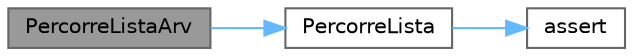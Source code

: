 digraph "PercorreListaArv"
{
 // LATEX_PDF_SIZE
  bgcolor="transparent";
  edge [fontname=Helvetica,fontsize=10,labelfontname=Helvetica,labelfontsize=10];
  node [fontname=Helvetica,fontsize=10,shape=box,height=0.2,width=0.4];
  rankdir="LR";
  Node1 [label="PercorreListaArv",height=0.2,width=0.4,color="gray40", fillcolor="grey60", style="filled", fontcolor="black",tooltip="Percorre a lista de arvores executando a funcao fornecida para cada elemento presente na lista."];
  Node1 -> Node2 [color="steelblue1",style="solid"];
  Node2 [label="PercorreLista",height=0.2,width=0.4,color="grey40", fillcolor="white", style="filled",URL="$_listagen_8c.html#a0987171ed48568a79ff5334e21e5de23",tooltip="Percorre a lista executando a funcao passada como parametro."];
  Node2 -> Node3 [color="steelblue1",style="solid"];
  Node3 [label="assert",height=0.2,width=0.4,color="grey40", fillcolor="white", style="filled",URL="$bitmap_8c.html#ae6321531d73ebab0e0f1081a903be53c",tooltip=" "];
}
